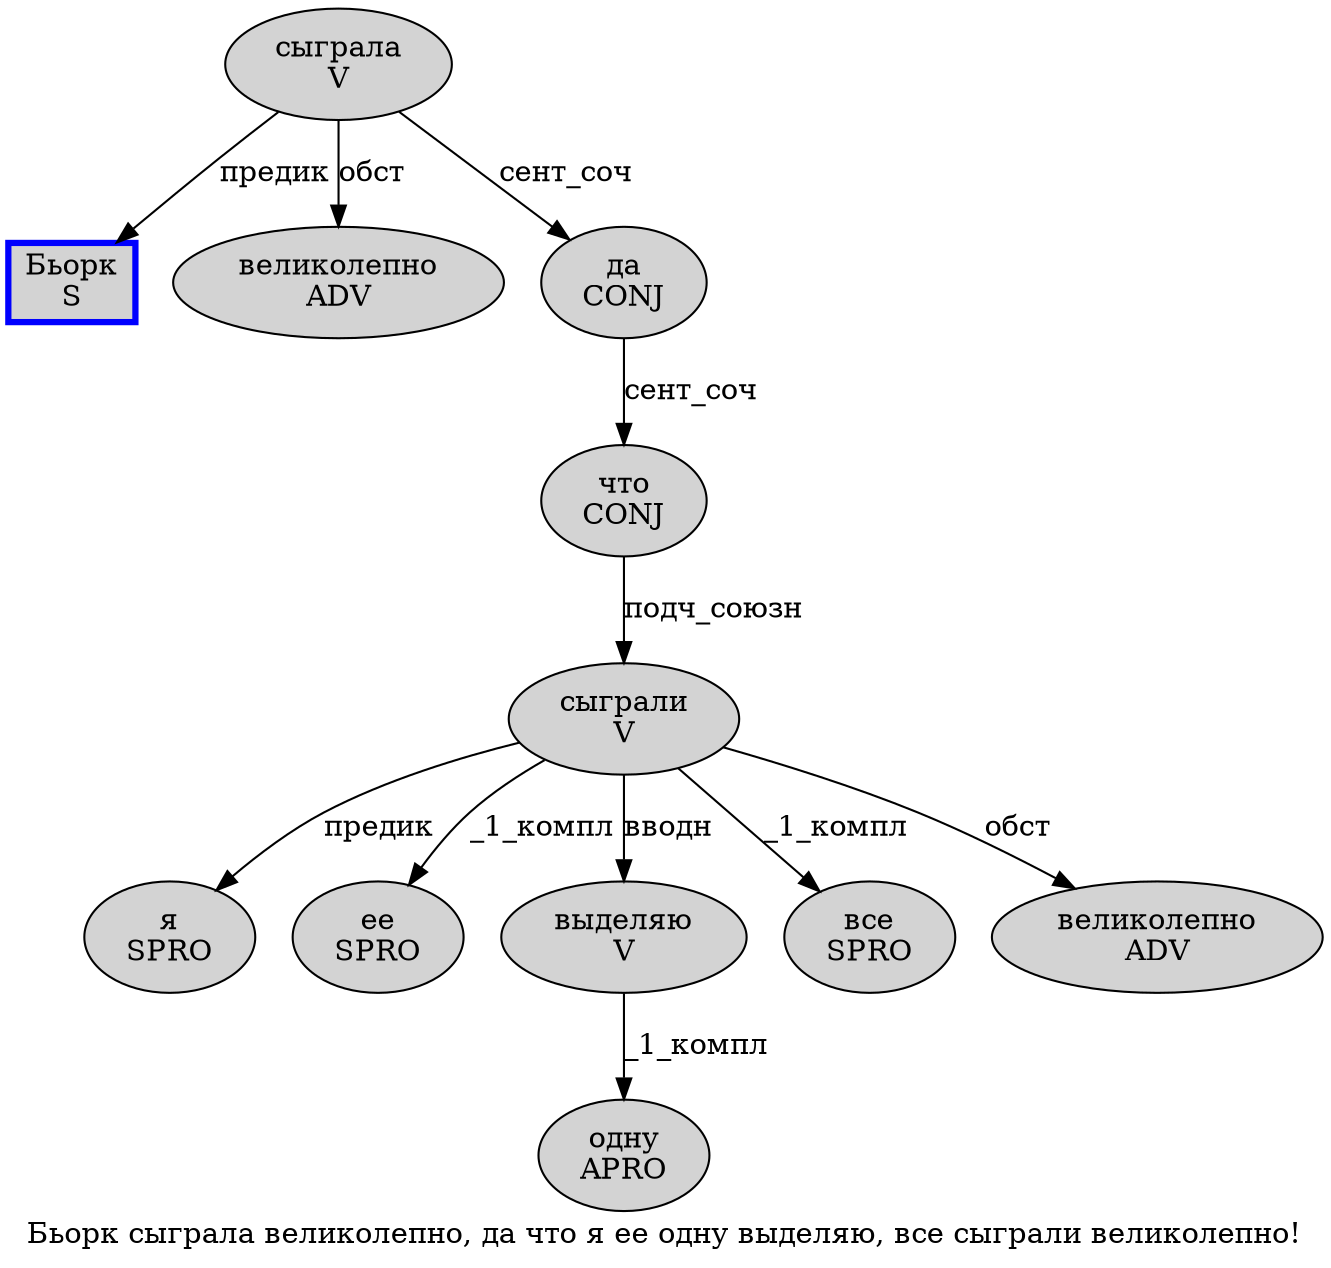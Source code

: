digraph SENTENCE_1601 {
	graph [label="Бьорк сыграла великолепно, да что я ее одну выделяю, все сыграли великолепно!"]
	node [style=filled]
		0 [label="Бьорк
S" color=blue fillcolor=lightgray penwidth=3 shape=box]
		1 [label="сыграла
V" color="" fillcolor=lightgray penwidth=1 shape=ellipse]
		2 [label="великолепно
ADV" color="" fillcolor=lightgray penwidth=1 shape=ellipse]
		4 [label="да
CONJ" color="" fillcolor=lightgray penwidth=1 shape=ellipse]
		5 [label="что
CONJ" color="" fillcolor=lightgray penwidth=1 shape=ellipse]
		6 [label="я
SPRO" color="" fillcolor=lightgray penwidth=1 shape=ellipse]
		7 [label="ее
SPRO" color="" fillcolor=lightgray penwidth=1 shape=ellipse]
		8 [label="одну
APRO" color="" fillcolor=lightgray penwidth=1 shape=ellipse]
		9 [label="выделяю
V" color="" fillcolor=lightgray penwidth=1 shape=ellipse]
		11 [label="все
SPRO" color="" fillcolor=lightgray penwidth=1 shape=ellipse]
		12 [label="сыграли
V" color="" fillcolor=lightgray penwidth=1 shape=ellipse]
		13 [label="великолепно
ADV" color="" fillcolor=lightgray penwidth=1 shape=ellipse]
			9 -> 8 [label="_1_компл"]
			12 -> 6 [label="предик"]
			12 -> 7 [label="_1_компл"]
			12 -> 9 [label="вводн"]
			12 -> 11 [label="_1_компл"]
			12 -> 13 [label="обст"]
			4 -> 5 [label="сент_соч"]
			5 -> 12 [label="подч_союзн"]
			1 -> 0 [label="предик"]
			1 -> 2 [label="обст"]
			1 -> 4 [label="сент_соч"]
}